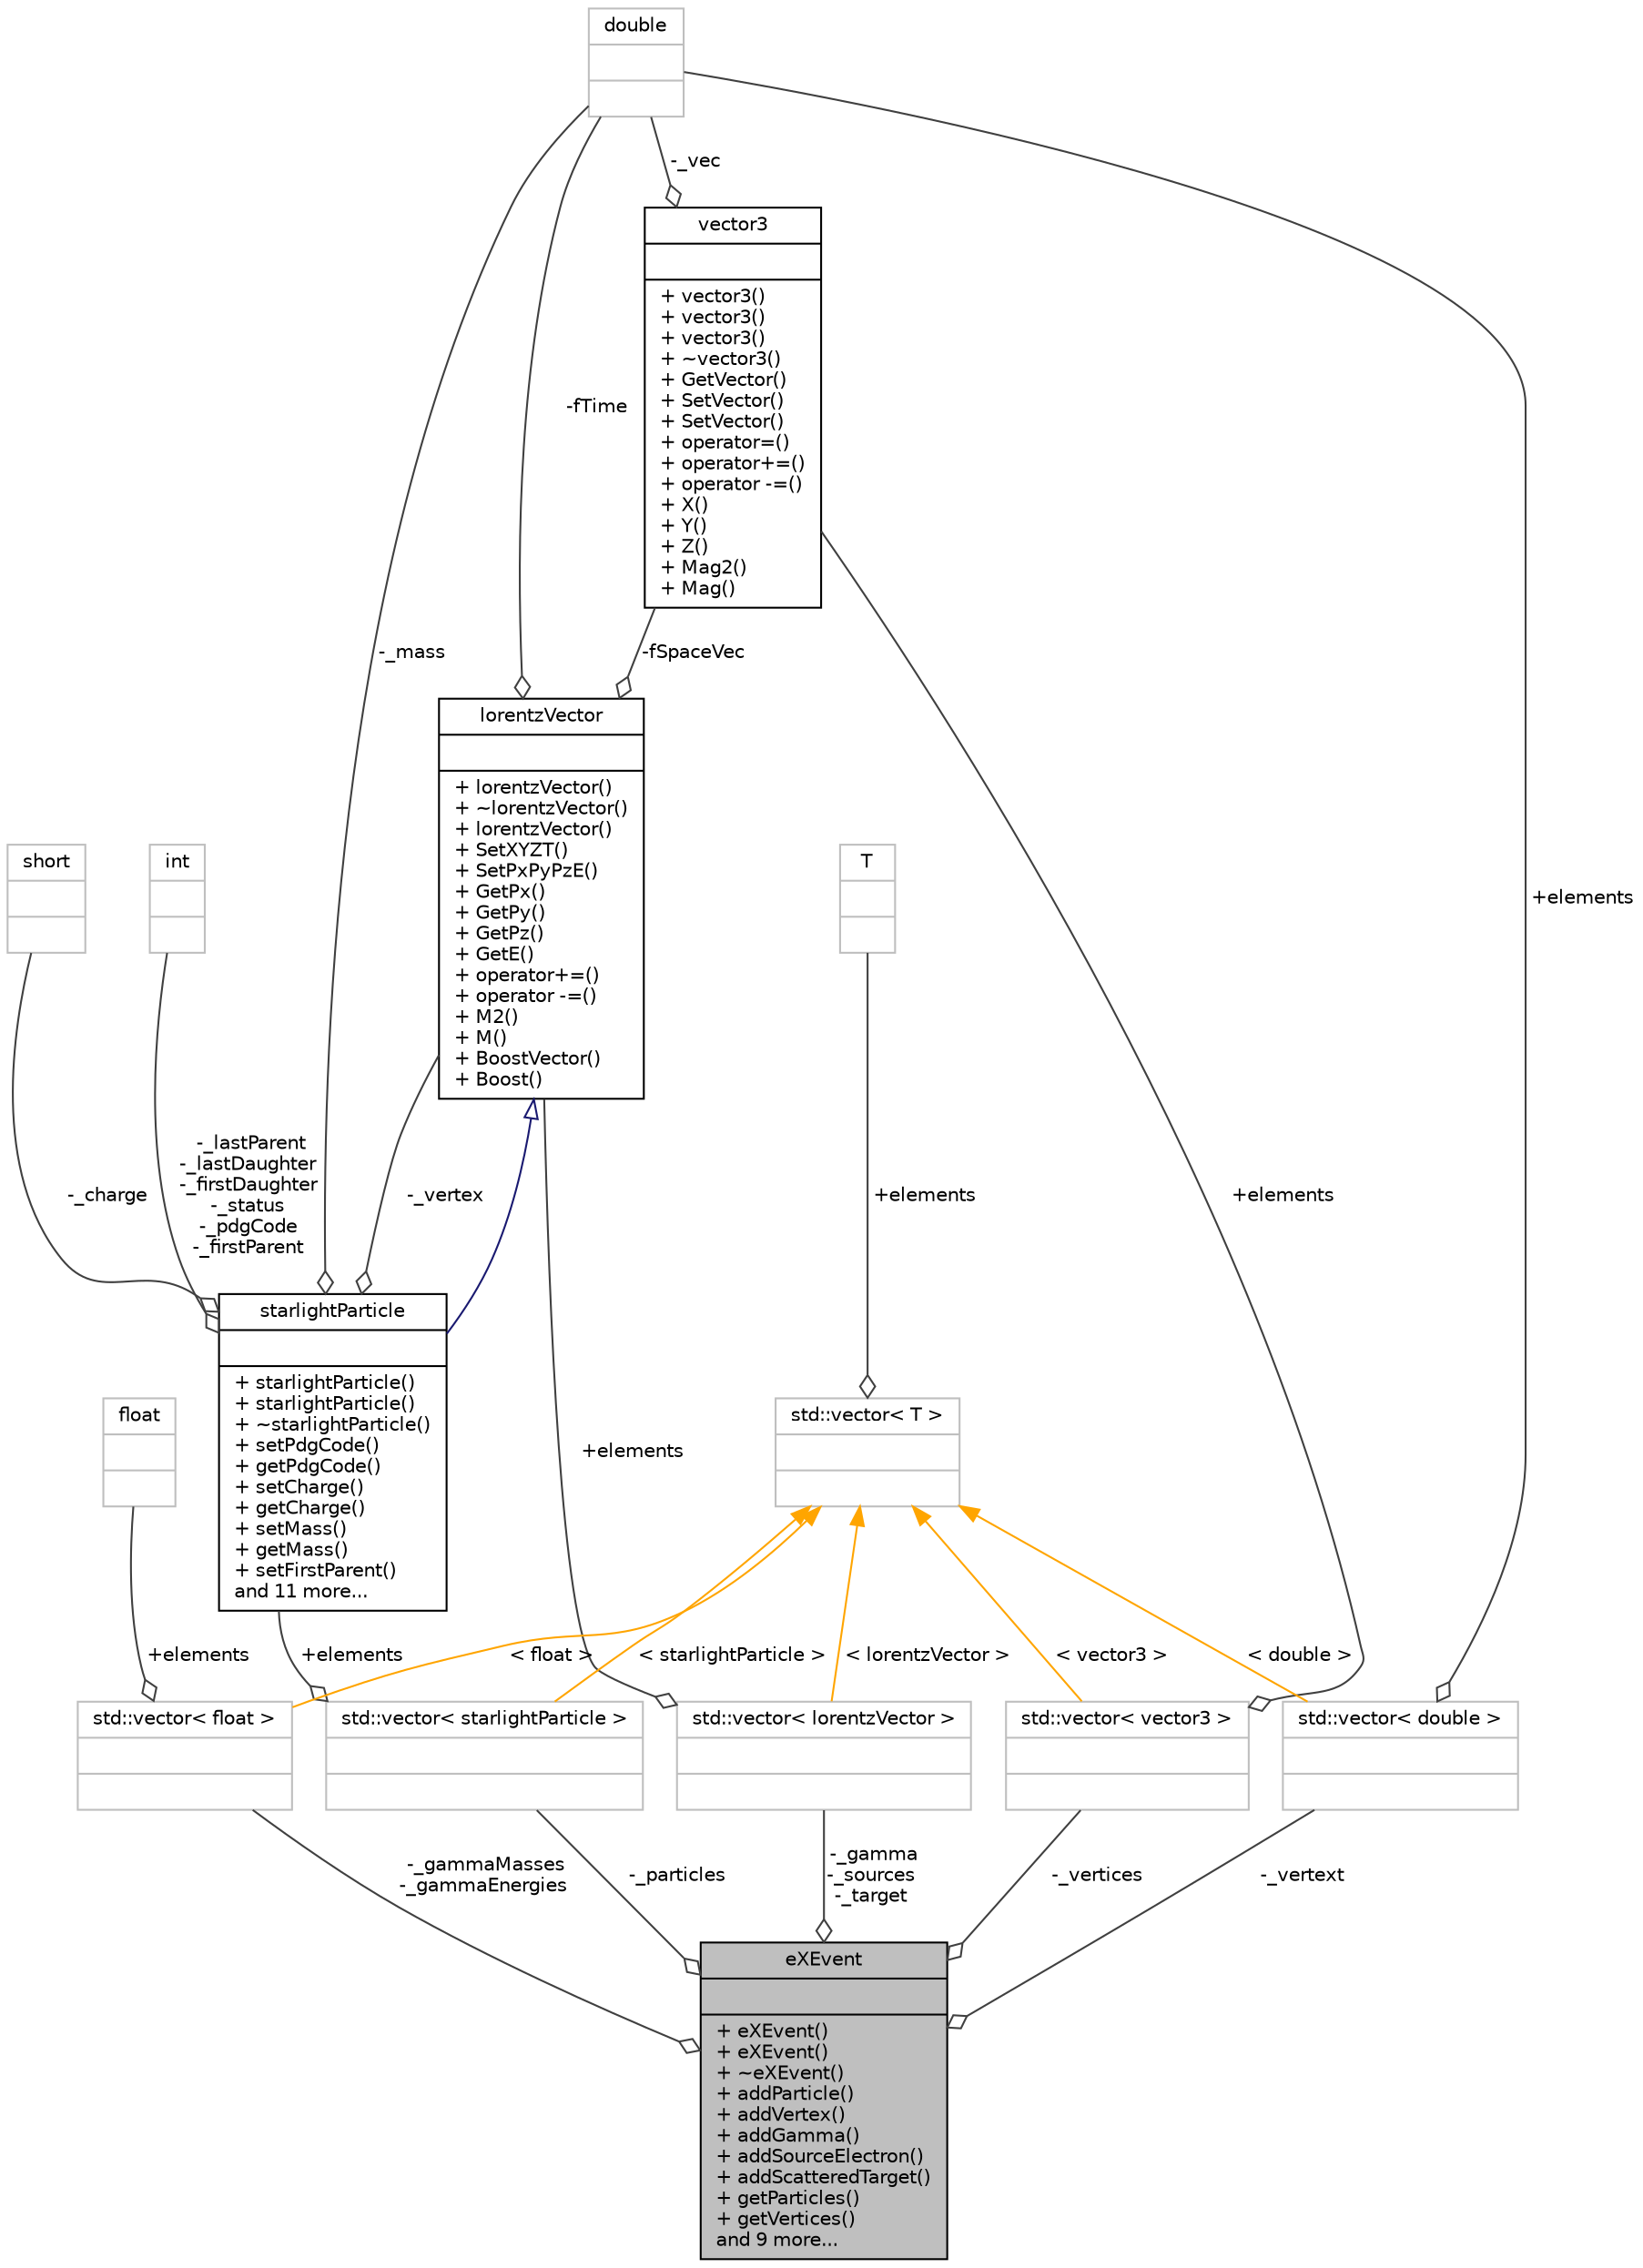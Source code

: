digraph "eXEvent"
{
 // LATEX_PDF_SIZE
  bgcolor="transparent";
  edge [fontname="Helvetica",fontsize="10",labelfontname="Helvetica",labelfontsize="10"];
  node [fontname="Helvetica",fontsize="10",shape=record];
  Node1 [label="{eXEvent\n||+ eXEvent()\l+ eXEvent()\l+ ~eXEvent()\l+ addParticle()\l+ addVertex()\l+ addGamma()\l+ addSourceElectron()\l+ addScatteredTarget()\l+ getParticles()\l+ getVertices()\land 9 more...\l}",height=0.2,width=0.4,color="black", fillcolor="grey75", style="filled", fontcolor="black",tooltip=" "];
  Node2 -> Node1 [color="grey25",fontsize="10",style="solid",label=" -_particles" ,arrowhead="odiamond",fontname="Helvetica"];
  Node2 [label="{std::vector\< starlightParticle \>\n||}",height=0.2,width=0.4,color="grey75",tooltip=" "];
  Node3 -> Node2 [color="grey25",fontsize="10",style="solid",label=" +elements" ,arrowhead="odiamond",fontname="Helvetica"];
  Node3 [label="{starlightParticle\n||+ starlightParticle()\l+ starlightParticle()\l+ ~starlightParticle()\l+ setPdgCode()\l+ getPdgCode()\l+ setCharge()\l+ getCharge()\l+ setMass()\l+ getMass()\l+ setFirstParent()\land 11 more...\l}",height=0.2,width=0.4,color="black",URL="$classstarlightParticle.html",tooltip=" "];
  Node4 -> Node3 [dir="back",color="midnightblue",fontsize="10",style="solid",arrowtail="onormal",fontname="Helvetica"];
  Node4 [label="{lorentzVector\n||+ lorentzVector()\l+ ~lorentzVector()\l+ lorentzVector()\l+ SetXYZT()\l+ SetPxPyPzE()\l+ GetPx()\l+ GetPy()\l+ GetPz()\l+ GetE()\l+ operator+=()\l+ operator -=()\l+ M2()\l+ M()\l+ BoostVector()\l+ Boost()\l}",height=0.2,width=0.4,color="black",URL="$classlorentzVector.html",tooltip=" "];
  Node5 -> Node4 [color="grey25",fontsize="10",style="solid",label=" -fTime" ,arrowhead="odiamond",fontname="Helvetica"];
  Node5 [label="{double\n||}",height=0.2,width=0.4,color="grey75",tooltip=" "];
  Node6 -> Node4 [color="grey25",fontsize="10",style="solid",label=" -fSpaceVec" ,arrowhead="odiamond",fontname="Helvetica"];
  Node6 [label="{vector3\n||+ vector3()\l+ vector3()\l+ vector3()\l+ ~vector3()\l+ GetVector()\l+ SetVector()\l+ SetVector()\l+ operator=()\l+ operator+=()\l+ operator -=()\l+ X()\l+ Y()\l+ Z()\l+ Mag2()\l+ Mag()\l}",height=0.2,width=0.4,color="black",URL="$classvector3.html",tooltip=" "];
  Node5 -> Node6 [color="grey25",fontsize="10",style="solid",label=" -_vec" ,arrowhead="odiamond",fontname="Helvetica"];
  Node5 -> Node3 [color="grey25",fontsize="10",style="solid",label=" -_mass" ,arrowhead="odiamond",fontname="Helvetica"];
  Node7 -> Node3 [color="grey25",fontsize="10",style="solid",label=" -_charge" ,arrowhead="odiamond",fontname="Helvetica"];
  Node7 [label="{short\n||}",height=0.2,width=0.4,color="grey75",tooltip=" "];
  Node4 -> Node3 [color="grey25",fontsize="10",style="solid",label=" -_vertex" ,arrowhead="odiamond",fontname="Helvetica"];
  Node8 -> Node3 [color="grey25",fontsize="10",style="solid",label=" -_lastParent\n-_lastDaughter\n-_firstDaughter\n-_status\n-_pdgCode\n-_firstParent" ,arrowhead="odiamond",fontname="Helvetica"];
  Node8 [label="{int\n||}",height=0.2,width=0.4,color="grey75",tooltip=" "];
  Node9 -> Node2 [dir="back",color="orange",fontsize="10",style="solid",label=" \< starlightParticle \>" ,fontname="Helvetica"];
  Node9 [label="{std::vector\< T \>\n||}",height=0.2,width=0.4,color="grey75",tooltip="STL class."];
  Node10 -> Node9 [color="grey25",fontsize="10",style="solid",label=" +elements" ,arrowhead="odiamond",fontname="Helvetica"];
  Node10 [label="{T\n||}",height=0.2,width=0.4,color="grey75",tooltip=" "];
  Node11 -> Node1 [color="grey25",fontsize="10",style="solid",label=" -_gammaMasses\n-_gammaEnergies" ,arrowhead="odiamond",fontname="Helvetica"];
  Node11 [label="{std::vector\< float \>\n||}",height=0.2,width=0.4,color="grey75",tooltip=" "];
  Node12 -> Node11 [color="grey25",fontsize="10",style="solid",label=" +elements" ,arrowhead="odiamond",fontname="Helvetica"];
  Node12 [label="{float\n||}",height=0.2,width=0.4,color="grey75",tooltip=" "];
  Node9 -> Node11 [dir="back",color="orange",fontsize="10",style="solid",label=" \< float \>" ,fontname="Helvetica"];
  Node13 -> Node1 [color="grey25",fontsize="10",style="solid",label=" -_vertices" ,arrowhead="odiamond",fontname="Helvetica"];
  Node13 [label="{std::vector\< vector3 \>\n||}",height=0.2,width=0.4,color="grey75",tooltip=" "];
  Node6 -> Node13 [color="grey25",fontsize="10",style="solid",label=" +elements" ,arrowhead="odiamond",fontname="Helvetica"];
  Node9 -> Node13 [dir="back",color="orange",fontsize="10",style="solid",label=" \< vector3 \>" ,fontname="Helvetica"];
  Node14 -> Node1 [color="grey25",fontsize="10",style="solid",label=" -_gamma\n-_sources\n-_target" ,arrowhead="odiamond",fontname="Helvetica"];
  Node14 [label="{std::vector\< lorentzVector \>\n||}",height=0.2,width=0.4,color="grey75",tooltip=" "];
  Node4 -> Node14 [color="grey25",fontsize="10",style="solid",label=" +elements" ,arrowhead="odiamond",fontname="Helvetica"];
  Node9 -> Node14 [dir="back",color="orange",fontsize="10",style="solid",label=" \< lorentzVector \>" ,fontname="Helvetica"];
  Node15 -> Node1 [color="grey25",fontsize="10",style="solid",label=" -_vertext" ,arrowhead="odiamond",fontname="Helvetica"];
  Node15 [label="{std::vector\< double \>\n||}",height=0.2,width=0.4,color="grey75",tooltip=" "];
  Node5 -> Node15 [color="grey25",fontsize="10",style="solid",label=" +elements" ,arrowhead="odiamond",fontname="Helvetica"];
  Node9 -> Node15 [dir="back",color="orange",fontsize="10",style="solid",label=" \< double \>" ,fontname="Helvetica"];
}
